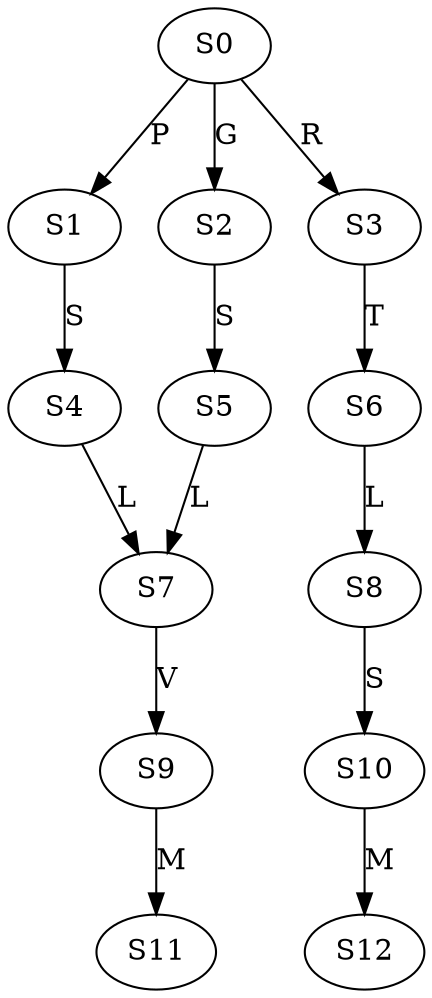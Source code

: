strict digraph  {
	S0 -> S1 [ label = P ];
	S0 -> S2 [ label = G ];
	S0 -> S3 [ label = R ];
	S1 -> S4 [ label = S ];
	S2 -> S5 [ label = S ];
	S3 -> S6 [ label = T ];
	S4 -> S7 [ label = L ];
	S5 -> S7 [ label = L ];
	S6 -> S8 [ label = L ];
	S7 -> S9 [ label = V ];
	S8 -> S10 [ label = S ];
	S9 -> S11 [ label = M ];
	S10 -> S12 [ label = M ];
}
